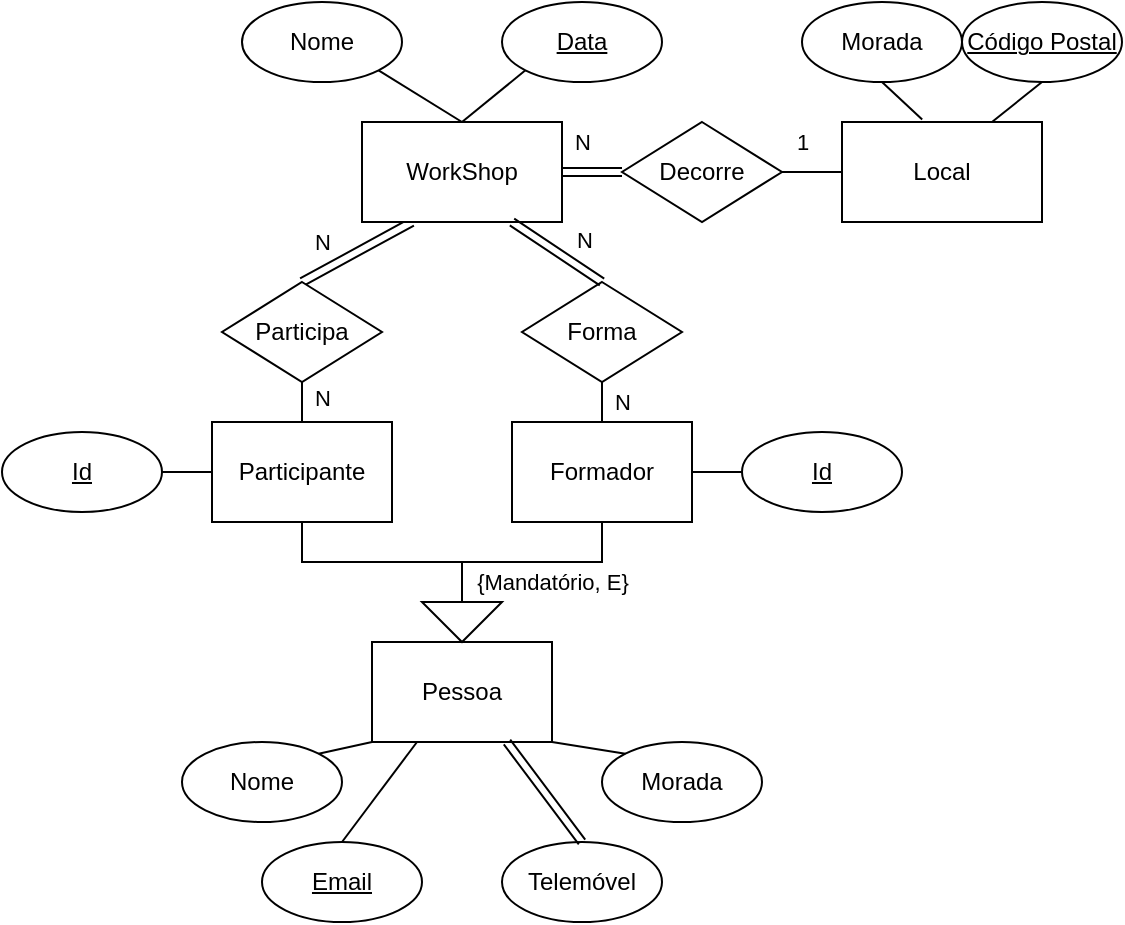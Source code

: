 <mxfile version="26.0.16">
  <diagram name="Page-1" id="_yEbjHSp3WYS6RL_RvbN">
    <mxGraphModel dx="943" dy="1624" grid="1" gridSize="10" guides="1" tooltips="1" connect="1" arrows="1" fold="1" page="1" pageScale="1" pageWidth="850" pageHeight="1100" math="0" shadow="0">
      <root>
        <mxCell id="0" />
        <mxCell id="1" parent="0" />
        <mxCell id="C1queuc8e2T4fZlDx_z4-20" style="edgeStyle=none;shape=link;rounded=0;orthogonalLoop=1;jettySize=auto;html=1;exitX=0.25;exitY=1;exitDx=0;exitDy=0;entryX=0.5;entryY=0;entryDx=0;entryDy=0;" edge="1" parent="1" source="C1queuc8e2T4fZlDx_z4-2" target="C1queuc8e2T4fZlDx_z4-9">
          <mxGeometry relative="1" as="geometry" />
        </mxCell>
        <mxCell id="C1queuc8e2T4fZlDx_z4-22" value="N" style="edgeLabel;html=1;align=center;verticalAlign=middle;resizable=0;points=[];" vertex="1" connectable="0" parent="C1queuc8e2T4fZlDx_z4-20">
          <mxGeometry x="-0.391" y="1" relative="1" as="geometry">
            <mxPoint x="-29" as="offset" />
          </mxGeometry>
        </mxCell>
        <mxCell id="C1queuc8e2T4fZlDx_z4-52" value="N" style="edgeStyle=none;shape=link;rounded=0;orthogonalLoop=1;jettySize=auto;html=1;exitX=1;exitY=0.5;exitDx=0;exitDy=0;entryX=0;entryY=0.5;entryDx=0;entryDy=0;" edge="1" parent="1" source="C1queuc8e2T4fZlDx_z4-2" target="C1queuc8e2T4fZlDx_z4-45">
          <mxGeometry x="-0.333" y="15" relative="1" as="geometry">
            <mxPoint as="offset" />
          </mxGeometry>
        </mxCell>
        <mxCell id="C1queuc8e2T4fZlDx_z4-2" value="WorkShop" style="rounded=0;whiteSpace=wrap;html=1;" vertex="1" parent="1">
          <mxGeometry x="350" y="40" width="100" height="50" as="geometry" />
        </mxCell>
        <mxCell id="C1queuc8e2T4fZlDx_z4-3" value="Nome" style="ellipse;whiteSpace=wrap;html=1;" vertex="1" parent="1">
          <mxGeometry x="290" y="-20" width="80" height="40" as="geometry" />
        </mxCell>
        <mxCell id="C1queuc8e2T4fZlDx_z4-4" value="&lt;u&gt;Data&lt;/u&gt;" style="ellipse;whiteSpace=wrap;html=1;" vertex="1" parent="1">
          <mxGeometry x="420" y="-20" width="80" height="40" as="geometry" />
        </mxCell>
        <mxCell id="C1queuc8e2T4fZlDx_z4-5" value="" style="endArrow=none;html=1;rounded=0;exitX=1;exitY=1;exitDx=0;exitDy=0;entryX=0.5;entryY=0;entryDx=0;entryDy=0;" edge="1" parent="1" source="C1queuc8e2T4fZlDx_z4-3" target="C1queuc8e2T4fZlDx_z4-2">
          <mxGeometry width="50" height="50" relative="1" as="geometry">
            <mxPoint x="400" y="180" as="sourcePoint" />
            <mxPoint x="450" y="130" as="targetPoint" />
          </mxGeometry>
        </mxCell>
        <mxCell id="C1queuc8e2T4fZlDx_z4-6" value="" style="endArrow=none;html=1;rounded=0;entryX=0;entryY=1;entryDx=0;entryDy=0;exitX=0.5;exitY=0;exitDx=0;exitDy=0;" edge="1" parent="1" source="C1queuc8e2T4fZlDx_z4-2" target="C1queuc8e2T4fZlDx_z4-4">
          <mxGeometry width="50" height="50" relative="1" as="geometry">
            <mxPoint x="410" y="190" as="sourcePoint" />
            <mxPoint x="460" y="140" as="targetPoint" />
          </mxGeometry>
        </mxCell>
        <mxCell id="C1queuc8e2T4fZlDx_z4-8" value="Participante" style="rounded=0;whiteSpace=wrap;html=1;" vertex="1" parent="1">
          <mxGeometry x="275" y="190" width="90" height="50" as="geometry" />
        </mxCell>
        <mxCell id="C1queuc8e2T4fZlDx_z4-9" value="Participa" style="rhombus;whiteSpace=wrap;html=1;" vertex="1" parent="1">
          <mxGeometry x="280" y="120" width="80" height="50" as="geometry" />
        </mxCell>
        <mxCell id="C1queuc8e2T4fZlDx_z4-11" value="" style="endArrow=none;html=1;rounded=0;exitX=0.5;exitY=1;exitDx=0;exitDy=0;entryX=0.5;entryY=0;entryDx=0;entryDy=0;" edge="1" parent="1" source="C1queuc8e2T4fZlDx_z4-9" target="C1queuc8e2T4fZlDx_z4-8">
          <mxGeometry width="50" height="50" relative="1" as="geometry">
            <mxPoint x="550" y="180" as="sourcePoint" />
            <mxPoint x="592" y="206" as="targetPoint" />
          </mxGeometry>
        </mxCell>
        <mxCell id="C1queuc8e2T4fZlDx_z4-21" value="N" style="edgeLabel;html=1;align=center;verticalAlign=middle;resizable=0;points=[];" vertex="1" connectable="0" parent="C1queuc8e2T4fZlDx_z4-11">
          <mxGeometry x="-0.257" relative="1" as="geometry">
            <mxPoint x="10" as="offset" />
          </mxGeometry>
        </mxCell>
        <mxCell id="C1queuc8e2T4fZlDx_z4-12" value="Nome" style="ellipse;whiteSpace=wrap;html=1;" vertex="1" parent="1">
          <mxGeometry x="260" y="350" width="80" height="40" as="geometry" />
        </mxCell>
        <mxCell id="C1queuc8e2T4fZlDx_z4-13" value="&lt;u&gt;Email&lt;/u&gt;" style="ellipse;whiteSpace=wrap;html=1;" vertex="1" parent="1">
          <mxGeometry x="300" y="400" width="80" height="40" as="geometry" />
        </mxCell>
        <mxCell id="C1queuc8e2T4fZlDx_z4-14" value="Morada" style="ellipse;whiteSpace=wrap;html=1;" vertex="1" parent="1">
          <mxGeometry x="470" y="350" width="80" height="40" as="geometry" />
        </mxCell>
        <mxCell id="C1queuc8e2T4fZlDx_z4-15" value="Telemóvel" style="ellipse;whiteSpace=wrap;html=1;" vertex="1" parent="1">
          <mxGeometry x="420" y="400" width="80" height="40" as="geometry" />
        </mxCell>
        <mxCell id="C1queuc8e2T4fZlDx_z4-24" value="Formador" style="rounded=0;whiteSpace=wrap;html=1;" vertex="1" parent="1">
          <mxGeometry x="425" y="190" width="90" height="50" as="geometry" />
        </mxCell>
        <mxCell id="C1queuc8e2T4fZlDx_z4-26" value="Forma" style="rhombus;whiteSpace=wrap;html=1;" vertex="1" parent="1">
          <mxGeometry x="430" y="120" width="80" height="50" as="geometry" />
        </mxCell>
        <mxCell id="C1queuc8e2T4fZlDx_z4-27" value="N" style="endArrow=none;html=1;rounded=0;exitX=0.5;exitY=1;exitDx=0;exitDy=0;entryX=0.5;entryY=0;entryDx=0;entryDy=0;" edge="1" parent="1" source="C1queuc8e2T4fZlDx_z4-26" target="C1queuc8e2T4fZlDx_z4-24">
          <mxGeometry y="10" width="50" height="50" relative="1" as="geometry">
            <mxPoint x="330" y="180" as="sourcePoint" />
            <mxPoint x="330" y="200" as="targetPoint" />
            <Array as="points" />
            <mxPoint as="offset" />
          </mxGeometry>
        </mxCell>
        <mxCell id="C1queuc8e2T4fZlDx_z4-30" style="edgeStyle=none;shape=link;rounded=0;orthogonalLoop=1;jettySize=auto;html=1;exitX=0.75;exitY=1;exitDx=0;exitDy=0;entryX=0.5;entryY=0;entryDx=0;entryDy=0;" edge="1" parent="1" source="C1queuc8e2T4fZlDx_z4-2" target="C1queuc8e2T4fZlDx_z4-26">
          <mxGeometry relative="1" as="geometry">
            <mxPoint x="410" y="100" as="sourcePoint" />
            <mxPoint x="330" y="130" as="targetPoint" />
          </mxGeometry>
        </mxCell>
        <mxCell id="C1queuc8e2T4fZlDx_z4-31" value="N" style="edgeLabel;html=1;align=center;verticalAlign=middle;resizable=0;points=[];" vertex="1" connectable="0" parent="C1queuc8e2T4fZlDx_z4-30">
          <mxGeometry x="-0.391" y="1" relative="1" as="geometry">
            <mxPoint x="21" as="offset" />
          </mxGeometry>
        </mxCell>
        <mxCell id="C1queuc8e2T4fZlDx_z4-32" value="Pessoa" style="rounded=0;whiteSpace=wrap;html=1;" vertex="1" parent="1">
          <mxGeometry x="355" y="300" width="90" height="50" as="geometry" />
        </mxCell>
        <mxCell id="C1queuc8e2T4fZlDx_z4-33" value="" style="endArrow=none;html=1;rounded=0;exitX=1;exitY=0;exitDx=0;exitDy=0;entryX=0;entryY=1;entryDx=0;entryDy=0;" edge="1" parent="1" source="C1queuc8e2T4fZlDx_z4-12" target="C1queuc8e2T4fZlDx_z4-32">
          <mxGeometry width="50" height="50" relative="1" as="geometry">
            <mxPoint x="410" y="320" as="sourcePoint" />
            <mxPoint x="460" y="270" as="targetPoint" />
          </mxGeometry>
        </mxCell>
        <mxCell id="C1queuc8e2T4fZlDx_z4-34" value="" style="endArrow=none;html=1;rounded=0;entryX=0.5;entryY=0;entryDx=0;entryDy=0;exitX=0.25;exitY=1;exitDx=0;exitDy=0;" edge="1" parent="1" source="C1queuc8e2T4fZlDx_z4-32" target="C1queuc8e2T4fZlDx_z4-13">
          <mxGeometry width="50" height="50" relative="1" as="geometry">
            <mxPoint x="420" y="330" as="sourcePoint" />
            <mxPoint x="470" y="280" as="targetPoint" />
          </mxGeometry>
        </mxCell>
        <mxCell id="C1queuc8e2T4fZlDx_z4-35" value="" style="endArrow=none;html=1;rounded=0;entryX=0.5;entryY=0;entryDx=0;entryDy=0;exitX=0.75;exitY=1;exitDx=0;exitDy=0;shape=link;" edge="1" parent="1" source="C1queuc8e2T4fZlDx_z4-32" target="C1queuc8e2T4fZlDx_z4-15">
          <mxGeometry width="50" height="50" relative="1" as="geometry">
            <mxPoint x="430" y="340" as="sourcePoint" />
            <mxPoint x="480" y="290" as="targetPoint" />
          </mxGeometry>
        </mxCell>
        <mxCell id="C1queuc8e2T4fZlDx_z4-36" value="" style="endArrow=none;html=1;rounded=0;entryX=0;entryY=0;entryDx=0;entryDy=0;exitX=1;exitY=1;exitDx=0;exitDy=0;" edge="1" parent="1" source="C1queuc8e2T4fZlDx_z4-32" target="C1queuc8e2T4fZlDx_z4-14">
          <mxGeometry width="50" height="50" relative="1" as="geometry">
            <mxPoint x="440" y="350" as="sourcePoint" />
            <mxPoint x="490" y="300" as="targetPoint" />
          </mxGeometry>
        </mxCell>
        <mxCell id="C1queuc8e2T4fZlDx_z4-37" value="" style="triangle;whiteSpace=wrap;html=1;direction=south;" vertex="1" parent="1">
          <mxGeometry x="380" y="280" width="40" height="20" as="geometry" />
        </mxCell>
        <mxCell id="C1queuc8e2T4fZlDx_z4-38" value="" style="endArrow=none;html=1;rounded=0;entryX=0.5;entryY=1;entryDx=0;entryDy=0;edgeStyle=orthogonalEdgeStyle;exitX=0;exitY=0.5;exitDx=0;exitDy=0;" edge="1" parent="1" source="C1queuc8e2T4fZlDx_z4-37" target="C1queuc8e2T4fZlDx_z4-24">
          <mxGeometry width="50" height="50" relative="1" as="geometry">
            <mxPoint x="470" y="260" as="sourcePoint" />
            <mxPoint x="470" y="250" as="targetPoint" />
          </mxGeometry>
        </mxCell>
        <mxCell id="C1queuc8e2T4fZlDx_z4-44" value="{Mandatório, E}" style="edgeLabel;html=1;align=center;verticalAlign=middle;resizable=0;points=[];" vertex="1" connectable="0" parent="C1queuc8e2T4fZlDx_z4-38">
          <mxGeometry x="0.127" y="-1" relative="1" as="geometry">
            <mxPoint x="3" y="9" as="offset" />
          </mxGeometry>
        </mxCell>
        <mxCell id="C1queuc8e2T4fZlDx_z4-39" value="" style="endArrow=none;html=1;rounded=0;entryX=0.5;entryY=1;entryDx=0;entryDy=0;edgeStyle=orthogonalEdgeStyle;exitX=0;exitY=0.5;exitDx=0;exitDy=0;" edge="1" parent="1" source="C1queuc8e2T4fZlDx_z4-37" target="C1queuc8e2T4fZlDx_z4-8">
          <mxGeometry width="50" height="50" relative="1" as="geometry">
            <mxPoint x="410" y="290" as="sourcePoint" />
            <mxPoint x="480" y="250" as="targetPoint" />
          </mxGeometry>
        </mxCell>
        <mxCell id="C1queuc8e2T4fZlDx_z4-40" value="&lt;u&gt;Id&lt;/u&gt;" style="ellipse;whiteSpace=wrap;html=1;" vertex="1" parent="1">
          <mxGeometry x="540" y="195" width="80" height="40" as="geometry" />
        </mxCell>
        <mxCell id="C1queuc8e2T4fZlDx_z4-41" value="&lt;u&gt;Id&lt;/u&gt;" style="ellipse;whiteSpace=wrap;html=1;" vertex="1" parent="1">
          <mxGeometry x="170" y="195" width="80" height="40" as="geometry" />
        </mxCell>
        <mxCell id="C1queuc8e2T4fZlDx_z4-42" value="" style="endArrow=none;html=1;rounded=0;entryX=0;entryY=0.5;entryDx=0;entryDy=0;exitX=1;exitY=0.5;exitDx=0;exitDy=0;" edge="1" parent="1" source="C1queuc8e2T4fZlDx_z4-41" target="C1queuc8e2T4fZlDx_z4-8">
          <mxGeometry width="50" height="50" relative="1" as="geometry">
            <mxPoint x="410" y="320" as="sourcePoint" />
            <mxPoint x="460" y="270" as="targetPoint" />
          </mxGeometry>
        </mxCell>
        <mxCell id="C1queuc8e2T4fZlDx_z4-43" value="" style="endArrow=none;html=1;rounded=0;entryX=0;entryY=0.5;entryDx=0;entryDy=0;exitX=1;exitY=0.5;exitDx=0;exitDy=0;" edge="1" parent="1" source="C1queuc8e2T4fZlDx_z4-24" target="C1queuc8e2T4fZlDx_z4-40">
          <mxGeometry width="50" height="50" relative="1" as="geometry">
            <mxPoint x="420" y="330" as="sourcePoint" />
            <mxPoint x="470" y="280" as="targetPoint" />
          </mxGeometry>
        </mxCell>
        <mxCell id="C1queuc8e2T4fZlDx_z4-45" value="Decorre" style="rhombus;whiteSpace=wrap;html=1;" vertex="1" parent="1">
          <mxGeometry x="480" y="40" width="80" height="50" as="geometry" />
        </mxCell>
        <mxCell id="C1queuc8e2T4fZlDx_z4-46" value="Local" style="rounded=0;whiteSpace=wrap;html=1;" vertex="1" parent="1">
          <mxGeometry x="590" y="40" width="100" height="50" as="geometry" />
        </mxCell>
        <mxCell id="C1queuc8e2T4fZlDx_z4-47" value="Morada" style="ellipse;whiteSpace=wrap;html=1;" vertex="1" parent="1">
          <mxGeometry x="570" y="-20" width="80" height="40" as="geometry" />
        </mxCell>
        <mxCell id="C1queuc8e2T4fZlDx_z4-48" value="&lt;u&gt;Código Postal&lt;/u&gt;" style="ellipse;whiteSpace=wrap;html=1;" vertex="1" parent="1">
          <mxGeometry x="650" y="-20" width="80" height="40" as="geometry" />
        </mxCell>
        <mxCell id="C1queuc8e2T4fZlDx_z4-49" value="" style="endArrow=none;html=1;rounded=0;entryX=0.5;entryY=1;entryDx=0;entryDy=0;exitX=0.75;exitY=0;exitDx=0;exitDy=0;" edge="1" parent="1" source="C1queuc8e2T4fZlDx_z4-46" target="C1queuc8e2T4fZlDx_z4-48">
          <mxGeometry width="50" height="50" relative="1" as="geometry">
            <mxPoint x="720" y="126" as="sourcePoint" />
            <mxPoint x="752" y="100" as="targetPoint" />
          </mxGeometry>
        </mxCell>
        <mxCell id="C1queuc8e2T4fZlDx_z4-50" value="" style="endArrow=none;html=1;rounded=0;entryX=0.5;entryY=1;entryDx=0;entryDy=0;exitX=0.401;exitY=-0.025;exitDx=0;exitDy=0;exitPerimeter=0;" edge="1" parent="1" source="C1queuc8e2T4fZlDx_z4-46" target="C1queuc8e2T4fZlDx_z4-47">
          <mxGeometry width="50" height="50" relative="1" as="geometry">
            <mxPoint x="675" y="50" as="sourcePoint" />
            <mxPoint x="730" y="30" as="targetPoint" />
          </mxGeometry>
        </mxCell>
        <mxCell id="C1queuc8e2T4fZlDx_z4-51" value="1" style="endArrow=none;html=1;rounded=0;entryX=0;entryY=0.5;entryDx=0;entryDy=0;exitX=1;exitY=0.5;exitDx=0;exitDy=0;" edge="1" parent="1" source="C1queuc8e2T4fZlDx_z4-45" target="C1queuc8e2T4fZlDx_z4-46">
          <mxGeometry x="-0.333" y="15" width="50" height="50" relative="1" as="geometry">
            <mxPoint x="555" y="160" as="sourcePoint" />
            <mxPoint x="605" y="110" as="targetPoint" />
            <mxPoint as="offset" />
          </mxGeometry>
        </mxCell>
      </root>
    </mxGraphModel>
  </diagram>
</mxfile>
